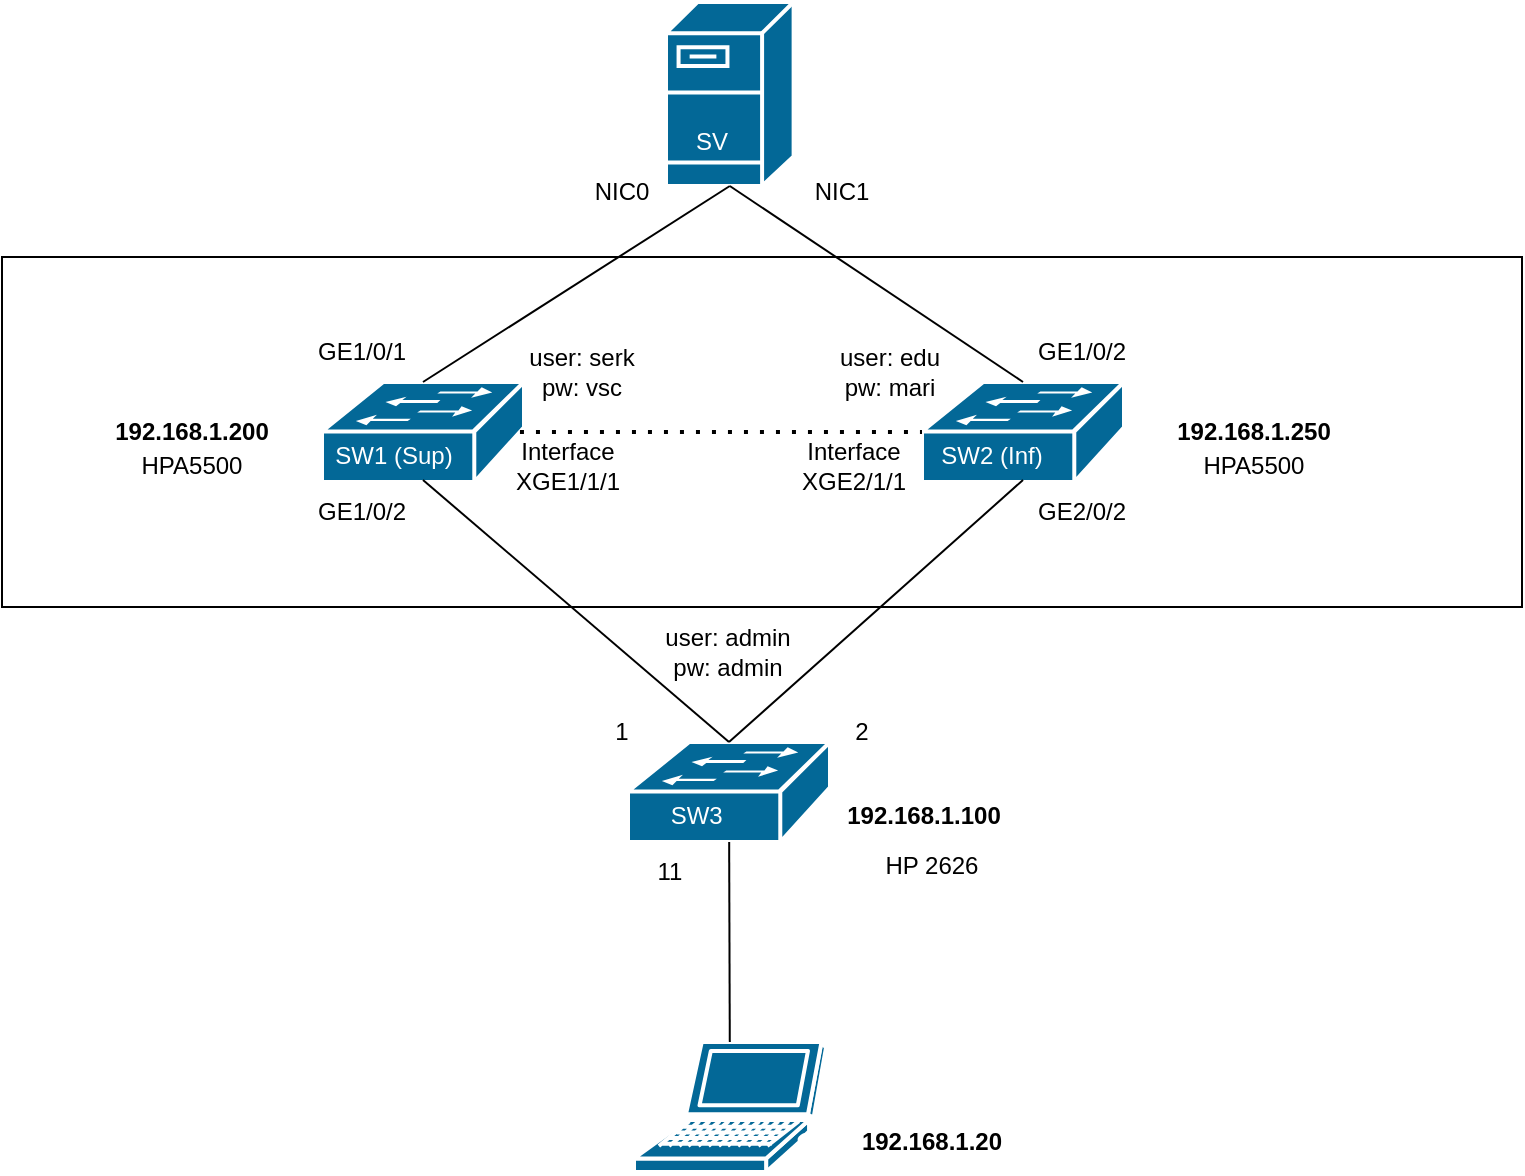 <mxfile version="15.8.4" type="device"><diagram id="3_hVjAKR3BG_iCWY-KO3" name="Page-1"><mxGraphModel dx="1038" dy="579" grid="1" gridSize="10" guides="1" tooltips="1" connect="1" arrows="1" fold="1" page="1" pageScale="1" pageWidth="827" pageHeight="1169" math="0" shadow="0"><root><mxCell id="0"/><mxCell id="1" parent="0"/><mxCell id="MTjZEaN56mlD2TIXyhYa-2" value="" style="rounded=0;whiteSpace=wrap;html=1;" vertex="1" parent="1"><mxGeometry x="50" y="147.5" width="760" height="175" as="geometry"/></mxCell><mxCell id="qsTZRitt9O_mRz273cVT-1" value="" style="shape=mxgraph.cisco.switches.workgroup_switch;sketch=0;html=1;pointerEvents=1;dashed=0;fillColor=#036897;strokeColor=#ffffff;strokeWidth=2;verticalLabelPosition=bottom;verticalAlign=top;align=center;outlineConnect=0;" parent="1" vertex="1"><mxGeometry x="210" y="210" width="101" height="50" as="geometry"/></mxCell><mxCell id="qsTZRitt9O_mRz273cVT-2" value="" style="shape=mxgraph.cisco.switches.workgroup_switch;sketch=0;html=1;pointerEvents=1;dashed=0;fillColor=#036897;strokeColor=#ffffff;strokeWidth=2;verticalLabelPosition=bottom;verticalAlign=top;align=center;outlineConnect=0;" parent="1" vertex="1"><mxGeometry x="510" y="210" width="101" height="50" as="geometry"/></mxCell><mxCell id="qsTZRitt9O_mRz273cVT-3" value="" style="shape=mxgraph.cisco.switches.workgroup_switch;sketch=0;html=1;pointerEvents=1;dashed=0;fillColor=#036897;strokeColor=#ffffff;strokeWidth=2;verticalLabelPosition=bottom;verticalAlign=top;align=center;outlineConnect=0;" parent="1" vertex="1"><mxGeometry x="363" y="390" width="101" height="50" as="geometry"/></mxCell><mxCell id="qsTZRitt9O_mRz273cVT-4" value="" style="shape=mxgraph.cisco.servers.fileserver;sketch=0;html=1;pointerEvents=1;dashed=0;fillColor=#036897;strokeColor=#ffffff;strokeWidth=2;verticalLabelPosition=bottom;verticalAlign=top;align=center;outlineConnect=0;" parent="1" vertex="1"><mxGeometry x="382" y="20" width="63.81" height="92" as="geometry"/></mxCell><mxCell id="qsTZRitt9O_mRz273cVT-6" value="" style="shape=mxgraph.cisco.computers_and_peripherals.laptop;sketch=0;html=1;pointerEvents=1;dashed=0;fillColor=#036897;strokeColor=#ffffff;strokeWidth=2;verticalLabelPosition=bottom;verticalAlign=top;align=center;outlineConnect=0;" parent="1" vertex="1"><mxGeometry x="366" y="540" width="96" height="65" as="geometry"/></mxCell><mxCell id="qsTZRitt9O_mRz273cVT-8" value="" style="endArrow=none;html=1;rounded=0;exitX=0.5;exitY=0;exitDx=0;exitDy=0;exitPerimeter=0;entryX=0.5;entryY=1;entryDx=0;entryDy=0;entryPerimeter=0;" parent="1" source="qsTZRitt9O_mRz273cVT-1" target="qsTZRitt9O_mRz273cVT-4" edge="1"><mxGeometry width="50" height="50" relative="1" as="geometry"><mxPoint x="390" y="220" as="sourcePoint"/><mxPoint x="440" y="170" as="targetPoint"/></mxGeometry></mxCell><mxCell id="qsTZRitt9O_mRz273cVT-10" value="" style="endArrow=none;html=1;rounded=0;entryX=0.5;entryY=1;entryDx=0;entryDy=0;entryPerimeter=0;exitX=0.5;exitY=0;exitDx=0;exitDy=0;exitPerimeter=0;" parent="1" source="qsTZRitt9O_mRz273cVT-2" target="qsTZRitt9O_mRz273cVT-4" edge="1"><mxGeometry width="50" height="50" relative="1" as="geometry"><mxPoint x="390" y="220" as="sourcePoint"/><mxPoint x="440" y="170" as="targetPoint"/></mxGeometry></mxCell><mxCell id="qsTZRitt9O_mRz273cVT-11" value="" style="endArrow=none;html=1;rounded=0;exitX=0.5;exitY=0.98;exitDx=0;exitDy=0;exitPerimeter=0;entryX=0.5;entryY=0;entryDx=0;entryDy=0;entryPerimeter=0;" parent="1" source="qsTZRitt9O_mRz273cVT-1" target="qsTZRitt9O_mRz273cVT-3" edge="1"><mxGeometry width="50" height="50" relative="1" as="geometry"><mxPoint x="380" y="220" as="sourcePoint"/><mxPoint x="440" y="170" as="targetPoint"/></mxGeometry></mxCell><mxCell id="qsTZRitt9O_mRz273cVT-12" value="" style="endArrow=none;html=1;rounded=0;entryX=0.5;entryY=0.98;entryDx=0;entryDy=0;entryPerimeter=0;exitX=0.5;exitY=0;exitDx=0;exitDy=0;exitPerimeter=0;" parent="1" source="qsTZRitt9O_mRz273cVT-3" target="qsTZRitt9O_mRz273cVT-2" edge="1"><mxGeometry width="50" height="50" relative="1" as="geometry"><mxPoint x="390" y="220" as="sourcePoint"/><mxPoint x="440" y="170" as="targetPoint"/></mxGeometry></mxCell><mxCell id="qsTZRitt9O_mRz273cVT-13" value="" style="endArrow=none;dashed=1;html=1;dashPattern=1 3;strokeWidth=2;rounded=0;exitX=0.98;exitY=0.5;exitDx=0;exitDy=0;exitPerimeter=0;" parent="1" source="qsTZRitt9O_mRz273cVT-1" target="qsTZRitt9O_mRz273cVT-2" edge="1"><mxGeometry width="50" height="50" relative="1" as="geometry"><mxPoint x="390" y="220" as="sourcePoint"/><mxPoint x="440" y="170" as="targetPoint"/></mxGeometry></mxCell><mxCell id="qsTZRitt9O_mRz273cVT-15" value="" style="endArrow=none;html=1;rounded=0;" parent="1" source="qsTZRitt9O_mRz273cVT-3" target="qsTZRitt9O_mRz273cVT-6" edge="1"><mxGeometry width="50" height="50" relative="1" as="geometry"><mxPoint x="390" y="420" as="sourcePoint"/><mxPoint x="440" y="370" as="targetPoint"/></mxGeometry></mxCell><mxCell id="qsTZRitt9O_mRz273cVT-17" value="NIC0" style="text;html=1;strokeColor=none;fillColor=none;align=center;verticalAlign=middle;whiteSpace=wrap;rounded=0;" parent="1" vertex="1"><mxGeometry x="330" y="100" width="60" height="30" as="geometry"/></mxCell><mxCell id="qsTZRitt9O_mRz273cVT-18" value="NIC1" style="text;html=1;strokeColor=none;fillColor=none;align=center;verticalAlign=middle;whiteSpace=wrap;rounded=0;" parent="1" vertex="1"><mxGeometry x="440" y="100" width="60" height="30" as="geometry"/></mxCell><mxCell id="qsTZRitt9O_mRz273cVT-19" value="GE1/0/1" style="text;html=1;strokeColor=none;fillColor=none;align=center;verticalAlign=middle;whiteSpace=wrap;rounded=0;" parent="1" vertex="1"><mxGeometry x="200" y="180" width="60" height="30" as="geometry"/></mxCell><mxCell id="qsTZRitt9O_mRz273cVT-20" value="GE1/0/2" style="text;html=1;strokeColor=none;fillColor=none;align=center;verticalAlign=middle;whiteSpace=wrap;rounded=0;" parent="1" vertex="1"><mxGeometry x="560" y="180" width="60" height="30" as="geometry"/></mxCell><mxCell id="qsTZRitt9O_mRz273cVT-21" value="GE1/0/2" style="text;html=1;strokeColor=none;fillColor=none;align=center;verticalAlign=middle;whiteSpace=wrap;rounded=0;" parent="1" vertex="1"><mxGeometry x="200" y="260" width="60" height="30" as="geometry"/></mxCell><mxCell id="qsTZRitt9O_mRz273cVT-22" value="GE2/0/2" style="text;html=1;strokeColor=none;fillColor=none;align=center;verticalAlign=middle;whiteSpace=wrap;rounded=0;" parent="1" vertex="1"><mxGeometry x="560" y="260" width="60" height="30" as="geometry"/></mxCell><mxCell id="qsTZRitt9O_mRz273cVT-23" value="1" style="text;html=1;strokeColor=none;fillColor=none;align=center;verticalAlign=middle;whiteSpace=wrap;rounded=0;" parent="1" vertex="1"><mxGeometry x="330" y="370" width="60" height="30" as="geometry"/></mxCell><mxCell id="qsTZRitt9O_mRz273cVT-24" value="2" style="text;html=1;strokeColor=none;fillColor=none;align=center;verticalAlign=middle;whiteSpace=wrap;rounded=0;" parent="1" vertex="1"><mxGeometry x="450" y="370" width="60" height="30" as="geometry"/></mxCell><mxCell id="qsTZRitt9O_mRz273cVT-25" value="11" style="text;html=1;strokeColor=none;fillColor=none;align=center;verticalAlign=middle;whiteSpace=wrap;rounded=0;" parent="1" vertex="1"><mxGeometry x="354" y="440" width="60" height="30" as="geometry"/></mxCell><mxCell id="qsTZRitt9O_mRz273cVT-26" value="&lt;b&gt;192.168.1.250&lt;br&gt;&lt;/b&gt;" style="text;html=1;strokeColor=none;fillColor=none;align=center;verticalAlign=middle;whiteSpace=wrap;rounded=0;" parent="1" vertex="1"><mxGeometry x="611" y="220" width="130" height="30" as="geometry"/></mxCell><mxCell id="qsTZRitt9O_mRz273cVT-28" value="&lt;b&gt;192.168.1.200&lt;/b&gt;" style="text;html=1;strokeColor=none;fillColor=none;align=center;verticalAlign=middle;whiteSpace=wrap;rounded=0;" parent="1" vertex="1"><mxGeometry x="80" y="220" width="130" height="30" as="geometry"/></mxCell><mxCell id="qsTZRitt9O_mRz273cVT-30" style="edgeStyle=orthogonalEdgeStyle;rounded=0;orthogonalLoop=1;jettySize=auto;html=1;exitX=0.5;exitY=1;exitDx=0;exitDy=0;" parent="1" source="qsTZRitt9O_mRz273cVT-28" target="qsTZRitt9O_mRz273cVT-28" edge="1"><mxGeometry relative="1" as="geometry"/></mxCell><mxCell id="qsTZRitt9O_mRz273cVT-31" value="&lt;font color=&quot;#ffffff&quot;&gt;SW1 (Sup)&lt;/font&gt;" style="text;html=1;strokeColor=none;fillColor=none;align=center;verticalAlign=middle;whiteSpace=wrap;rounded=0;" parent="1" vertex="1"><mxGeometry x="211" y="237" width="70" height="20" as="geometry"/></mxCell><mxCell id="qsTZRitt9O_mRz273cVT-32" value="&lt;font color=&quot;#ffffff&quot;&gt;SW2 (Inf)&lt;/font&gt;" style="text;html=1;strokeColor=none;fillColor=none;align=center;verticalAlign=middle;whiteSpace=wrap;rounded=0;" parent="1" vertex="1"><mxGeometry x="510" y="237" width="70" height="20" as="geometry"/></mxCell><mxCell id="qsTZRitt9O_mRz273cVT-33" value="&lt;font color=&quot;#000000&quot;&gt;HPA5500&lt;/font&gt;" style="text;html=1;strokeColor=none;fillColor=none;align=center;verticalAlign=middle;whiteSpace=wrap;rounded=0;fontColor=#FFFFFF;" parent="1" vertex="1"><mxGeometry x="646" y="237" width="60" height="30" as="geometry"/></mxCell><mxCell id="qsTZRitt9O_mRz273cVT-34" value="&lt;font color=&quot;#000000&quot;&gt;HPA5500&lt;/font&gt;" style="text;html=1;strokeColor=none;fillColor=none;align=center;verticalAlign=middle;whiteSpace=wrap;rounded=0;fontColor=#FFFFFF;" parent="1" vertex="1"><mxGeometry x="115" y="237" width="60" height="30" as="geometry"/></mxCell><mxCell id="qsTZRitt9O_mRz273cVT-35" value="&lt;font color=&quot;#ffffff&quot;&gt;SW3&amp;nbsp;&lt;/font&gt;" style="text;html=1;strokeColor=none;fillColor=none;align=center;verticalAlign=middle;whiteSpace=wrap;rounded=0;" parent="1" vertex="1"><mxGeometry x="364" y="417" width="70" height="20" as="geometry"/></mxCell><mxCell id="qsTZRitt9O_mRz273cVT-36" value="&lt;font color=&quot;#000000&quot;&gt;HP 2626&lt;/font&gt;" style="text;html=1;strokeColor=none;fillColor=none;align=center;verticalAlign=middle;whiteSpace=wrap;rounded=0;fontColor=#FFFFFF;" parent="1" vertex="1"><mxGeometry x="485" y="437" width="60" height="30" as="geometry"/></mxCell><mxCell id="qsTZRitt9O_mRz273cVT-39" value="&lt;font color=&quot;#ffffff&quot;&gt;SV&lt;/font&gt;" style="text;html=1;strokeColor=none;fillColor=none;align=center;verticalAlign=middle;whiteSpace=wrap;rounded=0;" parent="1" vertex="1"><mxGeometry x="370" y="80" width="70" height="20" as="geometry"/></mxCell><mxCell id="REqjiyqOwujxJvuHEKtk-1" value="&lt;b&gt;192.168.1.20&lt;br&gt;&lt;/b&gt;" style="text;html=1;strokeColor=none;fillColor=none;align=center;verticalAlign=middle;whiteSpace=wrap;rounded=0;" parent="1" vertex="1"><mxGeometry x="450" y="575" width="130" height="30" as="geometry"/></mxCell><mxCell id="REqjiyqOwujxJvuHEKtk-2" value="&lt;b&gt;192.168.1.100&lt;br&gt;&lt;/b&gt;" style="text;html=1;strokeColor=none;fillColor=none;align=center;verticalAlign=middle;whiteSpace=wrap;rounded=0;" parent="1" vertex="1"><mxGeometry x="445.81" y="412" width="130" height="30" as="geometry"/></mxCell><mxCell id="qACAYwGb_EUdIR8ZZgvA-1" value="user: serk&lt;br&gt;pw: vsc" style="text;html=1;strokeColor=none;fillColor=none;align=center;verticalAlign=middle;whiteSpace=wrap;rounded=0;" parent="1" vertex="1"><mxGeometry x="310" y="190" width="60" height="30" as="geometry"/></mxCell><mxCell id="qACAYwGb_EUdIR8ZZgvA-2" value="user: edu&lt;br&gt;pw: mari" style="text;html=1;strokeColor=none;fillColor=none;align=center;verticalAlign=middle;whiteSpace=wrap;rounded=0;" parent="1" vertex="1"><mxGeometry x="464" y="190" width="60" height="30" as="geometry"/></mxCell><mxCell id="qACAYwGb_EUdIR8ZZgvA-3" value="user: admin&lt;br&gt;pw: admin" style="text;html=1;strokeColor=none;fillColor=none;align=center;verticalAlign=middle;whiteSpace=wrap;rounded=0;" parent="1" vertex="1"><mxGeometry x="380" y="330" width="65.81" height="30" as="geometry"/></mxCell><mxCell id="a2grdhPa-Lf30a7VbFd9-2" value="&lt;font color=&quot;#000000&quot;&gt;Interface XGE1/1/1&lt;/font&gt;" style="text;html=1;strokeColor=none;fillColor=none;align=center;verticalAlign=middle;whiteSpace=wrap;rounded=0;fontColor=#FFFFFF;" parent="1" vertex="1"><mxGeometry x="303" y="237" width="60" height="30" as="geometry"/></mxCell><mxCell id="a2grdhPa-Lf30a7VbFd9-4" value="&lt;font color=&quot;#000000&quot;&gt;Interface XGE2/1/1&lt;/font&gt;" style="text;html=1;strokeColor=none;fillColor=none;align=center;verticalAlign=middle;whiteSpace=wrap;rounded=0;fontColor=#FFFFFF;" parent="1" vertex="1"><mxGeometry x="445.81" y="237" width="60" height="30" as="geometry"/></mxCell></root></mxGraphModel></diagram></mxfile>
